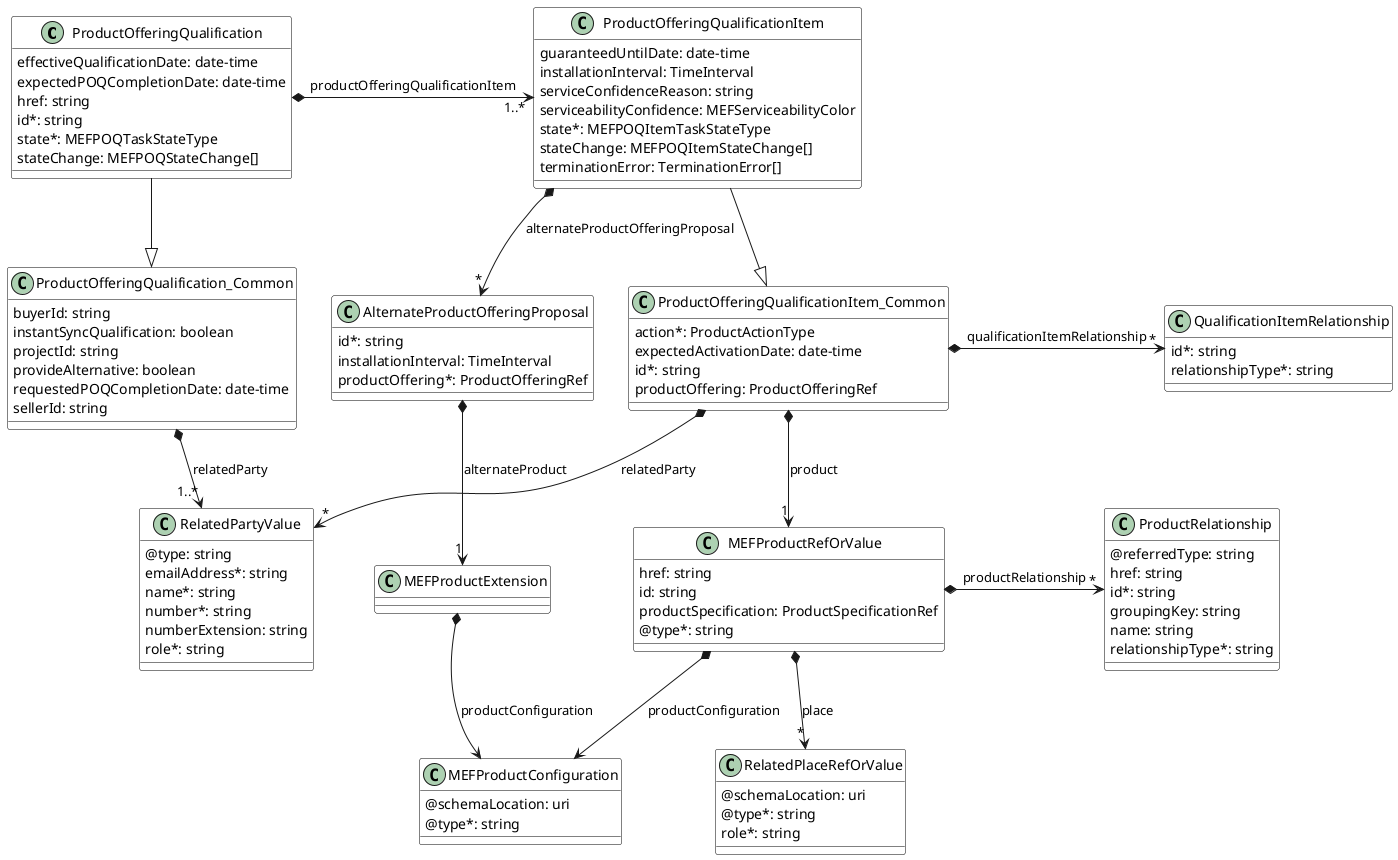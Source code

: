 @startuml
skinparam {
    ClassBackgroundColor White
    ClassBorderColor Black
}

class ProductOfferingQualification {

    effectiveQualificationDate: date-time 
    expectedPOQCompletionDate: date-time 
    href: string 
    id*: string 
    state*: MEFPOQTaskStateType
    stateChange: MEFPOQStateChange[]
}
ProductOfferingQualification --|> ProductOfferingQualification_Common

ProductOfferingQualification *->"1..*" ProductOfferingQualificationItem : productOfferingQualificationItem


class ProductOfferingQualificationItem {

    guaranteedUntilDate: date-time 
    installationInterval: TimeInterval
    serviceConfidenceReason: string 
    serviceabilityConfidence: MEFServiceabilityColor 
    state*: MEFPOQItemTaskStateType 
    stateChange: MEFPOQItemStateChange[]
    terminationError: TerminationError[]
}
ProductOfferingQualificationItem --|> ProductOfferingQualificationItem_Common

ProductOfferingQualificationItem *-->"*" AlternateProductOfferingProposal : alternateProductOfferingProposal

class AlternateProductOfferingProposal {
    id*: string 
    installationInterval: TimeInterval
    productOffering*: ProductOfferingRef
}

AlternateProductOfferingProposal *-->"1" MEFProductExtension : alternateProduct

class MEFProductConfiguration {

    @schemaLocation: uri 
    @type*: string 
}



class MEFProductExtension {

}

MEFProductExtension *--> MEFProductConfiguration : productConfiguration


class MEFProductRefOrValue {

    href: string 
    id: string 
    productSpecification: ProductSpecificationRef
    @type*: string 
}

MEFProductRefOrValue *-->"*" RelatedPlaceRefOrValue : place
MEFProductRefOrValue *--> MEFProductConfiguration : productConfiguration
MEFProductRefOrValue *->"*" ProductRelationship : productRelationship


class ProductOfferingQualificationItem_Common {

    action*: ProductActionType 
    expectedActivationDate: date-time 
    id*: string 
    productOffering: ProductOfferingRef
}

ProductOfferingQualificationItem_Common *-->"1" MEFProductRefOrValue : product
ProductOfferingQualificationItem_Common *->"*" QualificationItemRelationship : qualificationItemRelationship
ProductOfferingQualificationItem_Common *-->"*" RelatedPartyValue : relatedParty


class QualificationItemRelationship {

    id*: string 
    relationshipType*: string 
}

class ProductOfferingQualification_Common {

    buyerId: string 
    instantSyncQualification: boolean 
    projectId: string 
    provideAlternative: boolean 
    requestedPOQCompletionDate: date-time 
    sellerId: string 
}

ProductOfferingQualification_Common *-->"1..*" RelatedPartyValue : relatedParty

class ProductRelationship {

    @referredType: string 
    href: string 
    id*: string 
    groupingKey: string 
    name: string 
    relationshipType*: string 
}




class RelatedPartyValue {

    @type: string 
    emailAddress*: string 
    name*: string 
    number*: string 
    numberExtension: string 
    role*: string 
}


class RelatedPlaceRefOrValue {

    @schemaLocation: uri 
    @type*: string 
    role*: string 
}


@enduml
